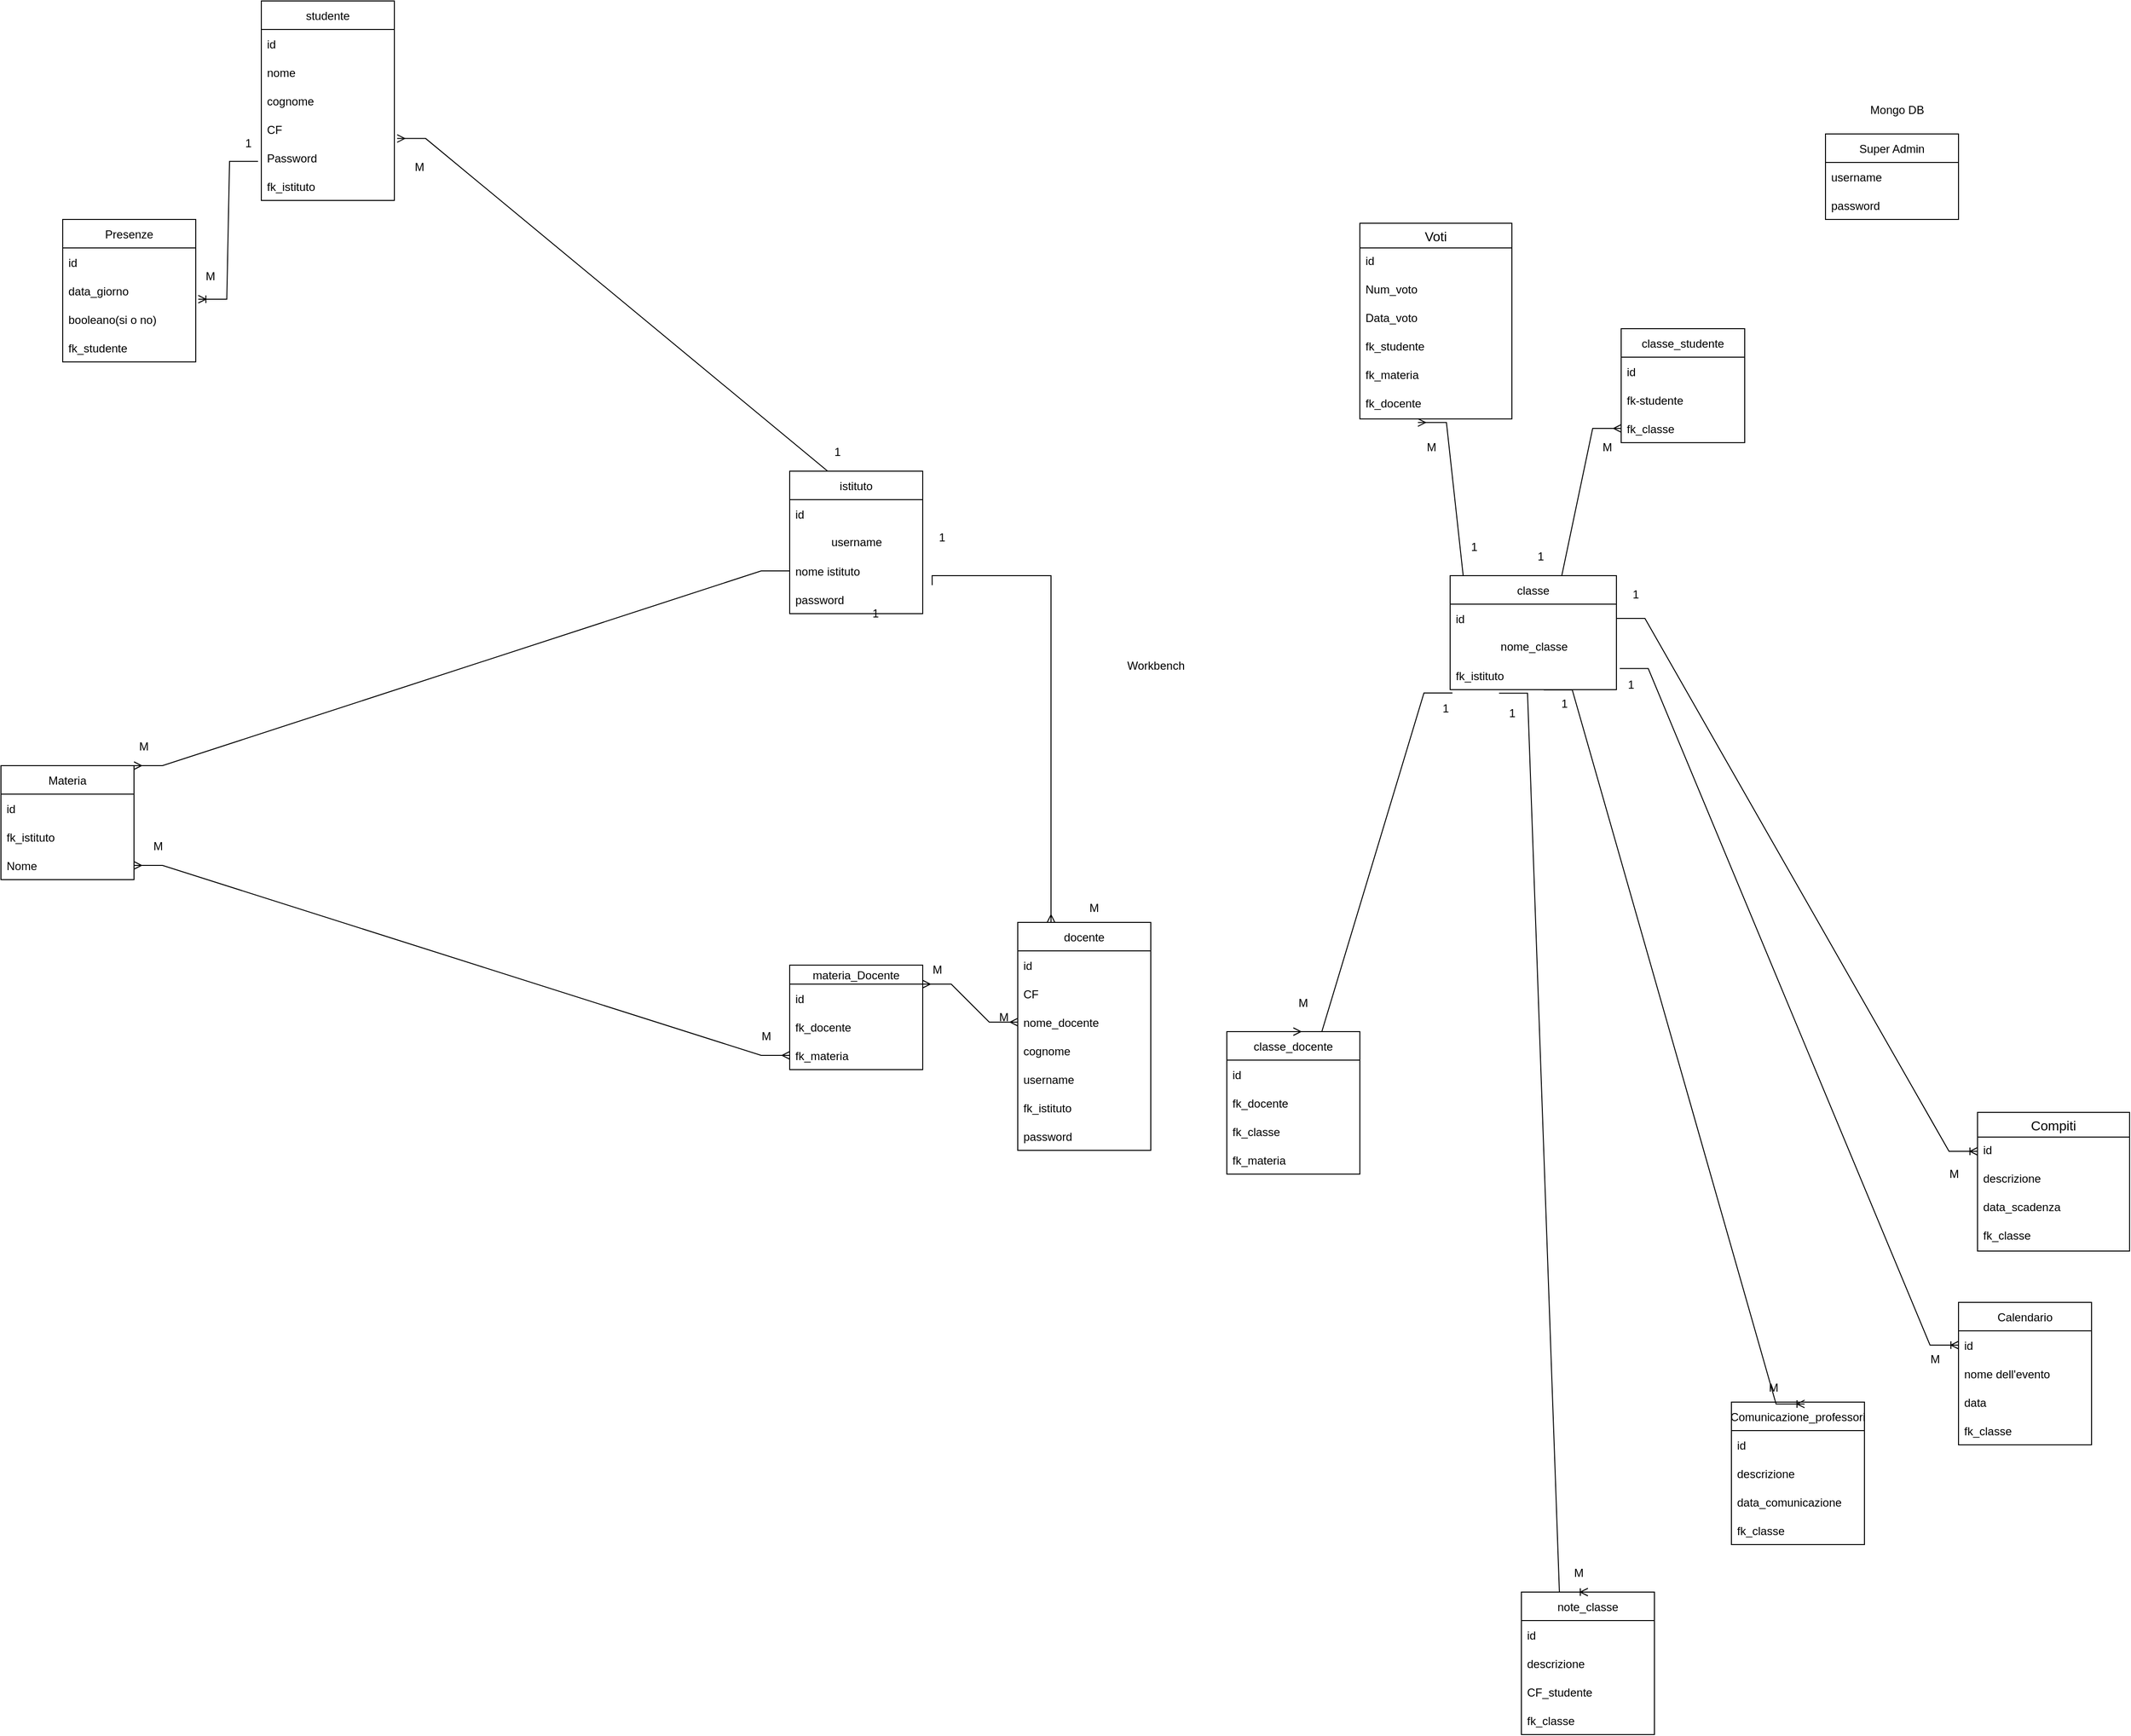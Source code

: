 <mxfile version="20.2.3" type="device"><diagram id="C5RBs43oDa-KdzZeNtuy" name="Page-1"><mxGraphModel dx="2714" dy="2233" grid="1" gridSize="10" guides="1" tooltips="1" connect="1" arrows="1" fold="1" page="1" pageScale="1" pageWidth="827" pageHeight="1169" math="0" shadow="0"><root><mxCell id="WIyWlLk6GJQsqaUBKTNV-0"/><mxCell id="WIyWlLk6GJQsqaUBKTNV-1" parent="WIyWlLk6GJQsqaUBKTNV-0"/><mxCell id="fjq5dF4KgkVTYX97j8_C-4" value="docente" style="swimlane;fontStyle=0;childLayout=stackLayout;horizontal=1;startSize=30;horizontalStack=0;resizeParent=1;resizeParentMax=0;resizeLast=0;collapsible=1;marginBottom=0;" parent="WIyWlLk6GJQsqaUBKTNV-1" vertex="1"><mxGeometry x="350" y="255" width="140" height="240" as="geometry"/></mxCell><mxCell id="fjq5dF4KgkVTYX97j8_C-5" value="id" style="text;strokeColor=none;fillColor=none;align=left;verticalAlign=middle;spacingLeft=4;spacingRight=4;overflow=hidden;points=[[0,0.5],[1,0.5]];portConstraint=eastwest;rotatable=0;" parent="fjq5dF4KgkVTYX97j8_C-4" vertex="1"><mxGeometry y="30" width="140" height="30" as="geometry"/></mxCell><mxCell id="p1tjohUE18QnZmXM48x7-30" value="CF" style="text;strokeColor=none;fillColor=none;align=left;verticalAlign=middle;spacingLeft=4;spacingRight=4;overflow=hidden;points=[[0,0.5],[1,0.5]];portConstraint=eastwest;rotatable=0;" parent="fjq5dF4KgkVTYX97j8_C-4" vertex="1"><mxGeometry y="60" width="140" height="30" as="geometry"/></mxCell><mxCell id="fjq5dF4KgkVTYX97j8_C-6" value="nome_docente" style="text;strokeColor=none;fillColor=none;align=left;verticalAlign=middle;spacingLeft=4;spacingRight=4;overflow=hidden;points=[[0,0.5],[1,0.5]];portConstraint=eastwest;rotatable=0;" parent="fjq5dF4KgkVTYX97j8_C-4" vertex="1"><mxGeometry y="90" width="140" height="30" as="geometry"/></mxCell><mxCell id="fjq5dF4KgkVTYX97j8_C-182" value="cognome" style="text;strokeColor=none;fillColor=none;align=left;verticalAlign=middle;spacingLeft=4;spacingRight=4;overflow=hidden;points=[[0,0.5],[1,0.5]];portConstraint=eastwest;rotatable=0;" parent="fjq5dF4KgkVTYX97j8_C-4" vertex="1"><mxGeometry y="120" width="140" height="30" as="geometry"/></mxCell><mxCell id="XNx52G3_tL3bW9g9YhxF-8" value="username" style="text;strokeColor=none;fillColor=none;align=left;verticalAlign=middle;spacingLeft=4;spacingRight=4;overflow=hidden;points=[[0,0.5],[1,0.5]];portConstraint=eastwest;rotatable=0;" parent="fjq5dF4KgkVTYX97j8_C-4" vertex="1"><mxGeometry y="150" width="140" height="30" as="geometry"/></mxCell><mxCell id="6UmcAQk3UVjFz3xHthNQ-10" value="fk_istituto" style="text;strokeColor=none;fillColor=none;align=left;verticalAlign=middle;spacingLeft=4;spacingRight=4;overflow=hidden;points=[[0,0.5],[1,0.5]];portConstraint=eastwest;rotatable=0;" parent="fjq5dF4KgkVTYX97j8_C-4" vertex="1"><mxGeometry y="180" width="140" height="30" as="geometry"/></mxCell><mxCell id="fjq5dF4KgkVTYX97j8_C-180" value="password" style="text;strokeColor=none;fillColor=none;align=left;verticalAlign=middle;spacingLeft=4;spacingRight=4;overflow=hidden;points=[[0,0.5],[1,0.5]];portConstraint=eastwest;rotatable=0;" parent="fjq5dF4KgkVTYX97j8_C-4" vertex="1"><mxGeometry y="210" width="140" height="30" as="geometry"/></mxCell><mxCell id="fjq5dF4KgkVTYX97j8_C-8" value="studente" style="swimlane;fontStyle=0;childLayout=stackLayout;horizontal=1;startSize=30;horizontalStack=0;resizeParent=1;resizeParentMax=0;resizeLast=0;collapsible=1;marginBottom=0;" parent="WIyWlLk6GJQsqaUBKTNV-1" vertex="1"><mxGeometry x="-446" y="-715" width="140" height="210" as="geometry"/></mxCell><mxCell id="fjq5dF4KgkVTYX97j8_C-9" value="id" style="text;strokeColor=none;fillColor=none;align=left;verticalAlign=middle;spacingLeft=4;spacingRight=4;overflow=hidden;points=[[0,0.5],[1,0.5]];portConstraint=eastwest;rotatable=0;" parent="fjq5dF4KgkVTYX97j8_C-8" vertex="1"><mxGeometry y="30" width="140" height="30" as="geometry"/></mxCell><mxCell id="XNx52G3_tL3bW9g9YhxF-1" value="nome" style="text;strokeColor=none;fillColor=none;align=left;verticalAlign=middle;spacingLeft=4;spacingRight=4;overflow=hidden;points=[[0,0.5],[1,0.5]];portConstraint=eastwest;rotatable=0;" parent="fjq5dF4KgkVTYX97j8_C-8" vertex="1"><mxGeometry y="60" width="140" height="30" as="geometry"/></mxCell><mxCell id="fjq5dF4KgkVTYX97j8_C-79" value="cognome" style="text;strokeColor=none;fillColor=none;align=left;verticalAlign=middle;spacingLeft=4;spacingRight=4;overflow=hidden;points=[[0,0.5],[1,0.5]];portConstraint=eastwest;rotatable=0;" parent="fjq5dF4KgkVTYX97j8_C-8" vertex="1"><mxGeometry y="90" width="140" height="30" as="geometry"/></mxCell><mxCell id="fjq5dF4KgkVTYX97j8_C-183" value="CF" style="text;strokeColor=none;fillColor=none;align=left;verticalAlign=middle;spacingLeft=4;spacingRight=4;overflow=hidden;points=[[0,0.5],[1,0.5]];portConstraint=eastwest;rotatable=0;" parent="fjq5dF4KgkVTYX97j8_C-8" vertex="1"><mxGeometry y="120" width="140" height="30" as="geometry"/></mxCell><mxCell id="p1tjohUE18QnZmXM48x7-31" value="Password" style="text;strokeColor=none;fillColor=none;align=left;verticalAlign=middle;spacingLeft=4;spacingRight=4;overflow=hidden;points=[[0,0.5],[1,0.5]];portConstraint=eastwest;rotatable=0;" parent="fjq5dF4KgkVTYX97j8_C-8" vertex="1"><mxGeometry y="150" width="140" height="30" as="geometry"/></mxCell><mxCell id="fjq5dF4KgkVTYX97j8_C-10" value="fk_istituto" style="text;strokeColor=none;fillColor=none;align=left;verticalAlign=middle;spacingLeft=4;spacingRight=4;overflow=hidden;points=[[0,0.5],[1,0.5]];portConstraint=eastwest;rotatable=0;" parent="fjq5dF4KgkVTYX97j8_C-8" vertex="1"><mxGeometry y="180" width="140" height="30" as="geometry"/></mxCell><mxCell id="fjq5dF4KgkVTYX97j8_C-12" value="istituto" style="swimlane;fontStyle=0;childLayout=stackLayout;horizontal=1;startSize=30;horizontalStack=0;resizeParent=1;resizeParentMax=0;resizeLast=0;collapsible=1;marginBottom=0;" parent="WIyWlLk6GJQsqaUBKTNV-1" vertex="1"><mxGeometry x="110" y="-220" width="140" height="150" as="geometry"/></mxCell><mxCell id="fjq5dF4KgkVTYX97j8_C-13" value="id" style="text;strokeColor=none;fillColor=none;align=left;verticalAlign=middle;spacingLeft=4;spacingRight=4;overflow=hidden;points=[[0,0.5],[1,0.5]];portConstraint=eastwest;rotatable=0;" parent="fjq5dF4KgkVTYX97j8_C-12" vertex="1"><mxGeometry y="30" width="140" height="30" as="geometry"/></mxCell><mxCell id="6UmcAQk3UVjFz3xHthNQ-2" value="username" style="text;html=1;align=center;verticalAlign=middle;resizable=0;points=[];autosize=1;strokeColor=none;fillColor=none;" parent="fjq5dF4KgkVTYX97j8_C-12" vertex="1"><mxGeometry y="60" width="140" height="30" as="geometry"/></mxCell><mxCell id="p1tjohUE18QnZmXM48x7-25" value="nome istituto" style="text;strokeColor=none;fillColor=none;align=left;verticalAlign=middle;spacingLeft=4;spacingRight=4;overflow=hidden;points=[[0,0.5],[1,0.5]];portConstraint=eastwest;rotatable=0;" parent="fjq5dF4KgkVTYX97j8_C-12" vertex="1"><mxGeometry y="90" width="140" height="30" as="geometry"/></mxCell><mxCell id="fjq5dF4KgkVTYX97j8_C-28" value="password" style="text;strokeColor=none;fillColor=none;align=left;verticalAlign=middle;spacingLeft=4;spacingRight=4;overflow=hidden;points=[[0,0.5],[1,0.5]];portConstraint=eastwest;rotatable=0;" parent="fjq5dF4KgkVTYX97j8_C-12" vertex="1"><mxGeometry y="120" width="140" height="30" as="geometry"/></mxCell><mxCell id="fjq5dF4KgkVTYX97j8_C-16" value="classe" style="swimlane;fontStyle=0;childLayout=stackLayout;horizontal=1;startSize=30;horizontalStack=0;resizeParent=1;resizeParentMax=0;resizeLast=0;collapsible=1;marginBottom=0;" parent="WIyWlLk6GJQsqaUBKTNV-1" vertex="1"><mxGeometry x="805" y="-110" width="175" height="120" as="geometry"/></mxCell><mxCell id="fjq5dF4KgkVTYX97j8_C-17" value="id" style="text;strokeColor=none;fillColor=none;align=left;verticalAlign=middle;spacingLeft=4;spacingRight=4;overflow=hidden;points=[[0,0.5],[1,0.5]];portConstraint=eastwest;rotatable=0;" parent="fjq5dF4KgkVTYX97j8_C-16" vertex="1"><mxGeometry y="30" width="175" height="30" as="geometry"/></mxCell><mxCell id="p1tjohUE18QnZmXM48x7-23" value="nome_classe" style="text;html=1;align=center;verticalAlign=middle;resizable=0;points=[];autosize=1;strokeColor=none;fillColor=none;" parent="fjq5dF4KgkVTYX97j8_C-16" vertex="1"><mxGeometry y="60" width="175" height="30" as="geometry"/></mxCell><mxCell id="fjq5dF4KgkVTYX97j8_C-78" value="fk_istituto" style="text;strokeColor=none;fillColor=none;align=left;verticalAlign=middle;spacingLeft=4;spacingRight=4;overflow=hidden;points=[[0,0.5],[1,0.5]];portConstraint=eastwest;rotatable=0;" parent="fjq5dF4KgkVTYX97j8_C-16" vertex="1"><mxGeometry y="90" width="175" height="30" as="geometry"/></mxCell><mxCell id="fjq5dF4KgkVTYX97j8_C-47" value="classe_docente" style="swimlane;fontStyle=0;childLayout=stackLayout;horizontal=1;startSize=30;horizontalStack=0;resizeParent=1;resizeParentMax=0;resizeLast=0;collapsible=1;marginBottom=0;" parent="WIyWlLk6GJQsqaUBKTNV-1" vertex="1"><mxGeometry x="570" y="370" width="140" height="150" as="geometry"/></mxCell><mxCell id="fjq5dF4KgkVTYX97j8_C-48" value="id" style="text;strokeColor=none;fillColor=none;align=left;verticalAlign=middle;spacingLeft=4;spacingRight=4;overflow=hidden;points=[[0,0.5],[1,0.5]];portConstraint=eastwest;rotatable=0;" parent="fjq5dF4KgkVTYX97j8_C-47" vertex="1"><mxGeometry y="30" width="140" height="30" as="geometry"/></mxCell><mxCell id="fjq5dF4KgkVTYX97j8_C-49" value="fk_docente" style="text;strokeColor=none;fillColor=none;align=left;verticalAlign=middle;spacingLeft=4;spacingRight=4;overflow=hidden;points=[[0,0.5],[1,0.5]];portConstraint=eastwest;rotatable=0;" parent="fjq5dF4KgkVTYX97j8_C-47" vertex="1"><mxGeometry y="60" width="140" height="30" as="geometry"/></mxCell><mxCell id="fjq5dF4KgkVTYX97j8_C-50" value="fk_classe" style="text;strokeColor=none;fillColor=none;align=left;verticalAlign=middle;spacingLeft=4;spacingRight=4;overflow=hidden;points=[[0,0.5],[1,0.5]];portConstraint=eastwest;rotatable=0;" parent="fjq5dF4KgkVTYX97j8_C-47" vertex="1"><mxGeometry y="90" width="140" height="30" as="geometry"/></mxCell><mxCell id="VFPvH1N0BXJY3HFoSoJd-13" value="fk_materia" style="text;strokeColor=none;fillColor=none;align=left;verticalAlign=middle;spacingLeft=4;spacingRight=4;overflow=hidden;points=[[0,0.5],[1,0.5]];portConstraint=eastwest;rotatable=0;" vertex="1" parent="fjq5dF4KgkVTYX97j8_C-47"><mxGeometry y="120" width="140" height="30" as="geometry"/></mxCell><mxCell id="fjq5dF4KgkVTYX97j8_C-68" value="classe_studente" style="swimlane;fontStyle=0;childLayout=stackLayout;horizontal=1;startSize=30;horizontalStack=0;resizeParent=1;resizeParentMax=0;resizeLast=0;collapsible=1;marginBottom=0;" parent="WIyWlLk6GJQsqaUBKTNV-1" vertex="1"><mxGeometry x="985" y="-370" width="130" height="120" as="geometry"/></mxCell><mxCell id="fjq5dF4KgkVTYX97j8_C-69" value="id" style="text;strokeColor=none;fillColor=none;align=left;verticalAlign=middle;spacingLeft=4;spacingRight=4;overflow=hidden;points=[[0,0.5],[1,0.5]];portConstraint=eastwest;rotatable=0;" parent="fjq5dF4KgkVTYX97j8_C-68" vertex="1"><mxGeometry y="30" width="130" height="30" as="geometry"/></mxCell><mxCell id="fjq5dF4KgkVTYX97j8_C-70" value="fk-studente" style="text;strokeColor=none;fillColor=none;align=left;verticalAlign=middle;spacingLeft=4;spacingRight=4;overflow=hidden;points=[[0,0.5],[1,0.5]];portConstraint=eastwest;rotatable=0;" parent="fjq5dF4KgkVTYX97j8_C-68" vertex="1"><mxGeometry y="60" width="130" height="30" as="geometry"/></mxCell><mxCell id="fjq5dF4KgkVTYX97j8_C-71" value="fk_classe" style="text;strokeColor=none;fillColor=none;align=left;verticalAlign=middle;spacingLeft=4;spacingRight=4;overflow=hidden;points=[[0,0.5],[1,0.5]];portConstraint=eastwest;rotatable=0;" parent="fjq5dF4KgkVTYX97j8_C-68" vertex="1"><mxGeometry y="90" width="130" height="30" as="geometry"/></mxCell><mxCell id="fjq5dF4KgkVTYX97j8_C-75" value="M" style="text;html=1;align=center;verticalAlign=middle;resizable=0;points=[];autosize=1;strokeColor=none;fillColor=none;" parent="WIyWlLk6GJQsqaUBKTNV-1" vertex="1"><mxGeometry x="955" y="-260" width="30" height="30" as="geometry"/></mxCell><mxCell id="fjq5dF4KgkVTYX97j8_C-87" value="Voti" style="swimlane;fontStyle=0;childLayout=stackLayout;horizontal=1;startSize=26;horizontalStack=0;resizeParent=1;resizeParentMax=0;resizeLast=0;collapsible=1;marginBottom=0;align=center;fontSize=14;" parent="WIyWlLk6GJQsqaUBKTNV-1" vertex="1"><mxGeometry x="710" y="-481" width="160" height="206" as="geometry"/></mxCell><mxCell id="fjq5dF4KgkVTYX97j8_C-88" value="id" style="text;strokeColor=none;fillColor=none;spacingLeft=4;spacingRight=4;overflow=hidden;rotatable=0;points=[[0,0.5],[1,0.5]];portConstraint=eastwest;fontSize=12;" parent="fjq5dF4KgkVTYX97j8_C-87" vertex="1"><mxGeometry y="26" width="160" height="30" as="geometry"/></mxCell><mxCell id="VFPvH1N0BXJY3HFoSoJd-5" value="Num_voto" style="text;strokeColor=none;fillColor=none;spacingLeft=4;spacingRight=4;overflow=hidden;rotatable=0;points=[[0,0.5],[1,0.5]];portConstraint=eastwest;fontSize=12;" vertex="1" parent="fjq5dF4KgkVTYX97j8_C-87"><mxGeometry y="56" width="160" height="30" as="geometry"/></mxCell><mxCell id="fjq5dF4KgkVTYX97j8_C-112" value="Data_voto" style="text;strokeColor=none;fillColor=none;spacingLeft=4;spacingRight=4;overflow=hidden;rotatable=0;points=[[0,0.5],[1,0.5]];portConstraint=eastwest;fontSize=12;" parent="fjq5dF4KgkVTYX97j8_C-87" vertex="1"><mxGeometry y="86" width="160" height="30" as="geometry"/></mxCell><mxCell id="fjq5dF4KgkVTYX97j8_C-177" value="fk_studente" style="text;strokeColor=none;fillColor=none;spacingLeft=4;spacingRight=4;overflow=hidden;rotatable=0;points=[[0,0.5],[1,0.5]];portConstraint=eastwest;fontSize=12;" parent="fjq5dF4KgkVTYX97j8_C-87" vertex="1"><mxGeometry y="116" width="160" height="30" as="geometry"/></mxCell><mxCell id="VFPvH1N0BXJY3HFoSoJd-7" value="fk_materia" style="text;strokeColor=none;fillColor=none;spacingLeft=4;spacingRight=4;overflow=hidden;rotatable=0;points=[[0,0.5],[1,0.5]];portConstraint=eastwest;fontSize=12;" vertex="1" parent="fjq5dF4KgkVTYX97j8_C-87"><mxGeometry y="146" width="160" height="30" as="geometry"/></mxCell><mxCell id="fjq5dF4KgkVTYX97j8_C-89" value="fk_docente" style="text;strokeColor=none;fillColor=none;spacingLeft=4;spacingRight=4;overflow=hidden;rotatable=0;points=[[0,0.5],[1,0.5]];portConstraint=eastwest;fontSize=12;" parent="fjq5dF4KgkVTYX97j8_C-87" vertex="1"><mxGeometry y="176" width="160" height="30" as="geometry"/></mxCell><mxCell id="fjq5dF4KgkVTYX97j8_C-98" value="Materia" style="swimlane;fontStyle=0;childLayout=stackLayout;horizontal=1;startSize=30;horizontalStack=0;resizeParent=1;resizeParentMax=0;resizeLast=0;collapsible=1;marginBottom=0;" parent="WIyWlLk6GJQsqaUBKTNV-1" vertex="1"><mxGeometry x="-720" y="90" width="140" height="120" as="geometry"/></mxCell><mxCell id="fjq5dF4KgkVTYX97j8_C-99" value="id" style="text;strokeColor=none;fillColor=none;align=left;verticalAlign=middle;spacingLeft=4;spacingRight=4;overflow=hidden;points=[[0,0.5],[1,0.5]];portConstraint=eastwest;rotatable=0;" parent="fjq5dF4KgkVTYX97j8_C-98" vertex="1"><mxGeometry y="30" width="140" height="30" as="geometry"/></mxCell><mxCell id="6UmcAQk3UVjFz3xHthNQ-5" value="fk_istituto" style="text;strokeColor=none;fillColor=none;align=left;verticalAlign=middle;spacingLeft=4;spacingRight=4;overflow=hidden;points=[[0,0.5],[1,0.5]];portConstraint=eastwest;rotatable=0;" parent="fjq5dF4KgkVTYX97j8_C-98" vertex="1"><mxGeometry y="60" width="140" height="30" as="geometry"/></mxCell><mxCell id="fjq5dF4KgkVTYX97j8_C-100" value="Nome" style="text;strokeColor=none;fillColor=none;align=left;verticalAlign=middle;spacingLeft=4;spacingRight=4;overflow=hidden;points=[[0,0.5],[1,0.5]];portConstraint=eastwest;rotatable=0;" parent="fjq5dF4KgkVTYX97j8_C-98" vertex="1"><mxGeometry y="90" width="140" height="30" as="geometry"/></mxCell><mxCell id="fjq5dF4KgkVTYX97j8_C-108" value="M" style="text;html=1;align=center;verticalAlign=middle;resizable=0;points=[];autosize=1;strokeColor=none;fillColor=none;" parent="WIyWlLk6GJQsqaUBKTNV-1" vertex="1"><mxGeometry x="250" y="290" width="30" height="30" as="geometry"/></mxCell><mxCell id="fjq5dF4KgkVTYX97j8_C-117" value="Presenze" style="swimlane;fontStyle=0;childLayout=stackLayout;horizontal=1;startSize=30;horizontalStack=0;resizeParent=1;resizeParentMax=0;resizeLast=0;collapsible=1;marginBottom=0;" parent="WIyWlLk6GJQsqaUBKTNV-1" vertex="1"><mxGeometry x="-655" y="-485" width="140" height="150" as="geometry"/></mxCell><mxCell id="fjq5dF4KgkVTYX97j8_C-118" value="id" style="text;strokeColor=none;fillColor=none;align=left;verticalAlign=middle;spacingLeft=4;spacingRight=4;overflow=hidden;points=[[0,0.5],[1,0.5]];portConstraint=eastwest;rotatable=0;" parent="fjq5dF4KgkVTYX97j8_C-117" vertex="1"><mxGeometry y="30" width="140" height="30" as="geometry"/></mxCell><mxCell id="fjq5dF4KgkVTYX97j8_C-119" value="data_giorno" style="text;strokeColor=none;fillColor=none;align=left;verticalAlign=middle;spacingLeft=4;spacingRight=4;overflow=hidden;points=[[0,0.5],[1,0.5]];portConstraint=eastwest;rotatable=0;" parent="fjq5dF4KgkVTYX97j8_C-117" vertex="1"><mxGeometry y="60" width="140" height="30" as="geometry"/></mxCell><mxCell id="fjq5dF4KgkVTYX97j8_C-124" value="booleano(si o no)" style="text;strokeColor=none;fillColor=none;align=left;verticalAlign=middle;spacingLeft=4;spacingRight=4;overflow=hidden;points=[[0,0.5],[1,0.5]];portConstraint=eastwest;rotatable=0;" parent="fjq5dF4KgkVTYX97j8_C-117" vertex="1"><mxGeometry y="90" width="140" height="30" as="geometry"/></mxCell><mxCell id="fjq5dF4KgkVTYX97j8_C-120" value="fk_studente" style="text;strokeColor=none;fillColor=none;align=left;verticalAlign=middle;spacingLeft=4;spacingRight=4;overflow=hidden;points=[[0,0.5],[1,0.5]];portConstraint=eastwest;rotatable=0;" parent="fjq5dF4KgkVTYX97j8_C-117" vertex="1"><mxGeometry y="120" width="140" height="30" as="geometry"/></mxCell><mxCell id="fjq5dF4KgkVTYX97j8_C-122" value="1" style="text;html=1;align=center;verticalAlign=middle;resizable=0;points=[];autosize=1;strokeColor=none;fillColor=none;" parent="WIyWlLk6GJQsqaUBKTNV-1" vertex="1"><mxGeometry x="-475" y="-580" width="30" height="30" as="geometry"/></mxCell><mxCell id="fjq5dF4KgkVTYX97j8_C-123" value="M" style="text;html=1;align=center;verticalAlign=middle;resizable=0;points=[];autosize=1;strokeColor=none;fillColor=none;" parent="WIyWlLk6GJQsqaUBKTNV-1" vertex="1"><mxGeometry x="-515" y="-440" width="30" height="30" as="geometry"/></mxCell><mxCell id="fjq5dF4KgkVTYX97j8_C-126" value="Compiti" style="swimlane;fontStyle=0;childLayout=stackLayout;horizontal=1;startSize=26;horizontalStack=0;resizeParent=1;resizeParentMax=0;resizeLast=0;collapsible=1;marginBottom=0;align=center;fontSize=14;" parent="WIyWlLk6GJQsqaUBKTNV-1" vertex="1"><mxGeometry x="1360" y="455" width="160" height="146" as="geometry"/></mxCell><mxCell id="fjq5dF4KgkVTYX97j8_C-127" value="id" style="text;strokeColor=none;fillColor=none;spacingLeft=4;spacingRight=4;overflow=hidden;rotatable=0;points=[[0,0.5],[1,0.5]];portConstraint=eastwest;fontSize=12;" parent="fjq5dF4KgkVTYX97j8_C-126" vertex="1"><mxGeometry y="26" width="160" height="30" as="geometry"/></mxCell><mxCell id="fjq5dF4KgkVTYX97j8_C-128" value="descrizione" style="text;strokeColor=none;fillColor=none;spacingLeft=4;spacingRight=4;overflow=hidden;rotatable=0;points=[[0,0.5],[1,0.5]];portConstraint=eastwest;fontSize=12;" parent="fjq5dF4KgkVTYX97j8_C-126" vertex="1"><mxGeometry y="56" width="160" height="30" as="geometry"/></mxCell><mxCell id="fjq5dF4KgkVTYX97j8_C-129" value="data_scadenza" style="text;strokeColor=none;fillColor=none;spacingLeft=4;spacingRight=4;overflow=hidden;rotatable=0;points=[[0,0.5],[1,0.5]];portConstraint=eastwest;fontSize=12;" parent="fjq5dF4KgkVTYX97j8_C-126" vertex="1"><mxGeometry y="86" width="160" height="30" as="geometry"/></mxCell><mxCell id="fjq5dF4KgkVTYX97j8_C-137" value="fk_classe" style="text;strokeColor=none;fillColor=none;spacingLeft=4;spacingRight=4;overflow=hidden;rotatable=0;points=[[0,0.5],[1,0.5]];portConstraint=eastwest;fontSize=12;" parent="fjq5dF4KgkVTYX97j8_C-126" vertex="1"><mxGeometry y="116" width="160" height="30" as="geometry"/></mxCell><mxCell id="fjq5dF4KgkVTYX97j8_C-130" value="" style="edgeStyle=entityRelationEdgeStyle;fontSize=12;html=1;endArrow=ERoneToMany;rounded=0;exitX=1;exitY=0.5;exitDx=0;exitDy=0;entryX=0;entryY=0.5;entryDx=0;entryDy=0;" parent="WIyWlLk6GJQsqaUBKTNV-1" source="fjq5dF4KgkVTYX97j8_C-17" target="fjq5dF4KgkVTYX97j8_C-127" edge="1"><mxGeometry width="100" height="100" relative="1" as="geometry"><mxPoint x="960" y="545" as="sourcePoint"/><mxPoint x="1120" y="735" as="targetPoint"/></mxGeometry></mxCell><mxCell id="fjq5dF4KgkVTYX97j8_C-131" value="M" style="text;html=1;align=center;verticalAlign=middle;resizable=0;points=[];autosize=1;strokeColor=none;fillColor=none;" parent="WIyWlLk6GJQsqaUBKTNV-1" vertex="1"><mxGeometry x="1320" y="505" width="30" height="30" as="geometry"/></mxCell><mxCell id="fjq5dF4KgkVTYX97j8_C-132" value="1" style="text;html=1;align=center;verticalAlign=middle;resizable=0;points=[];autosize=1;strokeColor=none;fillColor=none;" parent="WIyWlLk6GJQsqaUBKTNV-1" vertex="1"><mxGeometry x="910" y="10" width="30" height="30" as="geometry"/></mxCell><mxCell id="fjq5dF4KgkVTYX97j8_C-133" value="Calendario" style="swimlane;fontStyle=0;childLayout=stackLayout;horizontal=1;startSize=30;horizontalStack=0;resizeParent=1;resizeParentMax=0;resizeLast=0;collapsible=1;marginBottom=0;" parent="WIyWlLk6GJQsqaUBKTNV-1" vertex="1"><mxGeometry x="1340" y="655" width="140" height="150" as="geometry"/></mxCell><mxCell id="fjq5dF4KgkVTYX97j8_C-134" value="id" style="text;strokeColor=none;fillColor=none;align=left;verticalAlign=middle;spacingLeft=4;spacingRight=4;overflow=hidden;points=[[0,0.5],[1,0.5]];portConstraint=eastwest;rotatable=0;" parent="fjq5dF4KgkVTYX97j8_C-133" vertex="1"><mxGeometry y="30" width="140" height="30" as="geometry"/></mxCell><mxCell id="fjq5dF4KgkVTYX97j8_C-135" value="nome dell'evento" style="text;strokeColor=none;fillColor=none;align=left;verticalAlign=middle;spacingLeft=4;spacingRight=4;overflow=hidden;points=[[0,0.5],[1,0.5]];portConstraint=eastwest;rotatable=0;" parent="fjq5dF4KgkVTYX97j8_C-133" vertex="1"><mxGeometry y="60" width="140" height="30" as="geometry"/></mxCell><mxCell id="fjq5dF4KgkVTYX97j8_C-136" value="data" style="text;strokeColor=none;fillColor=none;align=left;verticalAlign=middle;spacingLeft=4;spacingRight=4;overflow=hidden;points=[[0,0.5],[1,0.5]];portConstraint=eastwest;rotatable=0;" parent="fjq5dF4KgkVTYX97j8_C-133" vertex="1"><mxGeometry y="90" width="140" height="30" as="geometry"/></mxCell><mxCell id="fjq5dF4KgkVTYX97j8_C-139" value="fk_classe" style="text;strokeColor=none;fillColor=none;align=left;verticalAlign=middle;spacingLeft=4;spacingRight=4;overflow=hidden;points=[[0,0.5],[1,0.5]];portConstraint=eastwest;rotatable=0;" parent="fjq5dF4KgkVTYX97j8_C-133" vertex="1"><mxGeometry y="120" width="140" height="30" as="geometry"/></mxCell><mxCell id="fjq5dF4KgkVTYX97j8_C-138" value="" style="edgeStyle=entityRelationEdgeStyle;fontSize=12;html=1;endArrow=ERoneToMany;rounded=0;exitX=1.02;exitY=0.26;exitDx=0;exitDy=0;exitPerimeter=0;entryX=0;entryY=0.5;entryDx=0;entryDy=0;startArrow=none;" parent="WIyWlLk6GJQsqaUBKTNV-1" source="fjq5dF4KgkVTYX97j8_C-78" target="fjq5dF4KgkVTYX97j8_C-134" edge="1"><mxGeometry width="100" height="100" relative="1" as="geometry"><mxPoint x="890" y="730" as="sourcePoint"/><mxPoint x="990" y="630" as="targetPoint"/></mxGeometry></mxCell><mxCell id="fjq5dF4KgkVTYX97j8_C-141" value="M" style="text;html=1;align=center;verticalAlign=middle;resizable=0;points=[];autosize=1;strokeColor=none;fillColor=none;" parent="WIyWlLk6GJQsqaUBKTNV-1" vertex="1"><mxGeometry x="1300" y="700" width="30" height="30" as="geometry"/></mxCell><mxCell id="fjq5dF4KgkVTYX97j8_C-142" value="Comunicazione_professori" style="swimlane;fontStyle=0;childLayout=stackLayout;horizontal=1;startSize=30;horizontalStack=0;resizeParent=1;resizeParentMax=0;resizeLast=0;collapsible=1;marginBottom=0;" parent="WIyWlLk6GJQsqaUBKTNV-1" vertex="1"><mxGeometry x="1101" y="760" width="140" height="150" as="geometry"/></mxCell><mxCell id="fjq5dF4KgkVTYX97j8_C-143" value="id" style="text;strokeColor=none;fillColor=none;align=left;verticalAlign=middle;spacingLeft=4;spacingRight=4;overflow=hidden;points=[[0,0.5],[1,0.5]];portConstraint=eastwest;rotatable=0;" parent="fjq5dF4KgkVTYX97j8_C-142" vertex="1"><mxGeometry y="30" width="140" height="30" as="geometry"/></mxCell><mxCell id="fjq5dF4KgkVTYX97j8_C-156" value="descrizione" style="text;strokeColor=none;fillColor=none;align=left;verticalAlign=middle;spacingLeft=4;spacingRight=4;overflow=hidden;points=[[0,0.5],[1,0.5]];portConstraint=eastwest;rotatable=0;" parent="fjq5dF4KgkVTYX97j8_C-142" vertex="1"><mxGeometry y="60" width="140" height="30" as="geometry"/></mxCell><mxCell id="KIjn9kEzISu1ey0WSGDs-1" value="data_comunicazione" style="text;strokeColor=none;fillColor=none;align=left;verticalAlign=middle;spacingLeft=4;spacingRight=4;overflow=hidden;points=[[0,0.5],[1,0.5]];portConstraint=eastwest;rotatable=0;" parent="fjq5dF4KgkVTYX97j8_C-142" vertex="1"><mxGeometry y="90" width="140" height="30" as="geometry"/></mxCell><mxCell id="fjq5dF4KgkVTYX97j8_C-144" value="fk_classe" style="text;strokeColor=none;fillColor=none;align=left;verticalAlign=middle;spacingLeft=4;spacingRight=4;overflow=hidden;points=[[0,0.5],[1,0.5]];portConstraint=eastwest;rotatable=0;" parent="fjq5dF4KgkVTYX97j8_C-142" vertex="1"><mxGeometry y="120" width="140" height="30" as="geometry"/></mxCell><mxCell id="fjq5dF4KgkVTYX97j8_C-140" value="1" style="text;html=1;align=center;verticalAlign=middle;resizable=0;points=[];autosize=1;strokeColor=none;fillColor=none;" parent="WIyWlLk6GJQsqaUBKTNV-1" vertex="1"><mxGeometry x="980" y="-10" width="30" height="30" as="geometry"/></mxCell><mxCell id="fjq5dF4KgkVTYX97j8_C-147" value="" style="edgeStyle=entityRelationEdgeStyle;fontSize=12;html=1;endArrow=ERoneToMany;rounded=0;exitX=0.563;exitY=1.007;exitDx=0;exitDy=0;exitPerimeter=0;entryX=0.55;entryY=0.013;entryDx=0;entryDy=0;entryPerimeter=0;" parent="WIyWlLk6GJQsqaUBKTNV-1" source="fjq5dF4KgkVTYX97j8_C-78" target="fjq5dF4KgkVTYX97j8_C-142" edge="1"><mxGeometry width="100" height="100" relative="1" as="geometry"><mxPoint x="880" y="800" as="sourcePoint"/><mxPoint x="1080" y="720" as="targetPoint"/></mxGeometry></mxCell><mxCell id="fjq5dF4KgkVTYX97j8_C-148" value="1" style="text;html=1;align=center;verticalAlign=middle;resizable=0;points=[];autosize=1;strokeColor=none;fillColor=none;" parent="WIyWlLk6GJQsqaUBKTNV-1" vertex="1"><mxGeometry x="855" y="20" width="30" height="30" as="geometry"/></mxCell><mxCell id="fjq5dF4KgkVTYX97j8_C-149" value="M" style="text;html=1;align=center;verticalAlign=middle;resizable=0;points=[];autosize=1;strokeColor=none;fillColor=none;" parent="WIyWlLk6GJQsqaUBKTNV-1" vertex="1"><mxGeometry x="1130" y="730" width="30" height="30" as="geometry"/></mxCell><mxCell id="fjq5dF4KgkVTYX97j8_C-151" value="note_classe" style="swimlane;fontStyle=0;childLayout=stackLayout;horizontal=1;startSize=30;horizontalStack=0;resizeParent=1;resizeParentMax=0;resizeLast=0;collapsible=1;marginBottom=0;" parent="WIyWlLk6GJQsqaUBKTNV-1" vertex="1"><mxGeometry x="880" y="960" width="140" height="150" as="geometry"/></mxCell><mxCell id="fjq5dF4KgkVTYX97j8_C-152" value="id" style="text;strokeColor=none;fillColor=none;align=left;verticalAlign=middle;spacingLeft=4;spacingRight=4;overflow=hidden;points=[[0,0.5],[1,0.5]];portConstraint=eastwest;rotatable=0;" parent="fjq5dF4KgkVTYX97j8_C-151" vertex="1"><mxGeometry y="30" width="140" height="30" as="geometry"/></mxCell><mxCell id="fjq5dF4KgkVTYX97j8_C-158" value="descrizione" style="text;strokeColor=none;fillColor=none;align=left;verticalAlign=middle;spacingLeft=4;spacingRight=4;overflow=hidden;points=[[0,0.5],[1,0.5]];portConstraint=eastwest;rotatable=0;" parent="fjq5dF4KgkVTYX97j8_C-151" vertex="1"><mxGeometry y="60" width="140" height="30" as="geometry"/></mxCell><mxCell id="f7pxHh6RRapUlrtqLOPc-1" value="CF_studente" style="text;strokeColor=none;fillColor=none;align=left;verticalAlign=middle;spacingLeft=4;spacingRight=4;overflow=hidden;points=[[0,0.5],[1,0.5]];portConstraint=eastwest;rotatable=0;" parent="fjq5dF4KgkVTYX97j8_C-151" vertex="1"><mxGeometry y="90" width="140" height="30" as="geometry"/></mxCell><mxCell id="fjq5dF4KgkVTYX97j8_C-154" value="fk_classe" style="text;strokeColor=none;fillColor=none;align=left;verticalAlign=middle;spacingLeft=4;spacingRight=4;overflow=hidden;points=[[0,0.5],[1,0.5]];portConstraint=eastwest;rotatable=0;" parent="fjq5dF4KgkVTYX97j8_C-151" vertex="1"><mxGeometry y="120" width="140" height="30" as="geometry"/></mxCell><mxCell id="fjq5dF4KgkVTYX97j8_C-157" value="" style="edgeStyle=entityRelationEdgeStyle;fontSize=12;html=1;endArrow=ERoneToMany;rounded=0;entryX=0.5;entryY=0;entryDx=0;entryDy=0;exitX=0.294;exitY=1.127;exitDx=0;exitDy=0;exitPerimeter=0;" parent="WIyWlLk6GJQsqaUBKTNV-1" source="fjq5dF4KgkVTYX97j8_C-78" target="fjq5dF4KgkVTYX97j8_C-151" edge="1"><mxGeometry width="100" height="100" relative="1" as="geometry"><mxPoint x="840" y="563" as="sourcePoint"/><mxPoint x="1000" y="870" as="targetPoint"/></mxGeometry></mxCell><mxCell id="fjq5dF4KgkVTYX97j8_C-159" value="M" style="text;html=1;align=center;verticalAlign=middle;resizable=0;points=[];autosize=1;strokeColor=none;fillColor=none;" parent="WIyWlLk6GJQsqaUBKTNV-1" vertex="1"><mxGeometry x="925" y="925" width="30" height="30" as="geometry"/></mxCell><mxCell id="fjq5dF4KgkVTYX97j8_C-162" value="materia_Docente" style="swimlane;fontStyle=0;childLayout=stackLayout;horizontal=1;startSize=20;horizontalStack=0;resizeParent=1;resizeParentMax=0;resizeLast=0;collapsible=1;marginBottom=0;" parent="WIyWlLk6GJQsqaUBKTNV-1" vertex="1"><mxGeometry x="110" y="300" width="140" height="110" as="geometry"/></mxCell><mxCell id="fjq5dF4KgkVTYX97j8_C-163" value="id" style="text;strokeColor=none;fillColor=none;align=left;verticalAlign=middle;spacingLeft=4;spacingRight=4;overflow=hidden;points=[[0,0.5],[1,0.5]];portConstraint=eastwest;rotatable=0;" parent="fjq5dF4KgkVTYX97j8_C-162" vertex="1"><mxGeometry y="20" width="140" height="30" as="geometry"/></mxCell><mxCell id="fjq5dF4KgkVTYX97j8_C-164" value="fk_docente" style="text;strokeColor=none;fillColor=none;align=left;verticalAlign=middle;spacingLeft=4;spacingRight=4;overflow=hidden;points=[[0,0.5],[1,0.5]];portConstraint=eastwest;rotatable=0;" parent="fjq5dF4KgkVTYX97j8_C-162" vertex="1"><mxGeometry y="50" width="140" height="30" as="geometry"/></mxCell><mxCell id="fjq5dF4KgkVTYX97j8_C-165" value="fk_materia" style="text;strokeColor=none;fillColor=none;align=left;verticalAlign=middle;spacingLeft=4;spacingRight=4;overflow=hidden;points=[[0,0.5],[1,0.5]];portConstraint=eastwest;rotatable=0;" parent="fjq5dF4KgkVTYX97j8_C-162" vertex="1"><mxGeometry y="80" width="140" height="30" as="geometry"/></mxCell><mxCell id="fjq5dF4KgkVTYX97j8_C-166" value="" style="edgeStyle=entityRelationEdgeStyle;fontSize=12;html=1;endArrow=ERmany;startArrow=ERmany;rounded=0;exitX=1;exitY=0.5;exitDx=0;exitDy=0;" parent="WIyWlLk6GJQsqaUBKTNV-1" source="fjq5dF4KgkVTYX97j8_C-100" target="fjq5dF4KgkVTYX97j8_C-165" edge="1"><mxGeometry width="100" height="100" relative="1" as="geometry"><mxPoint x="110" y="578" as="sourcePoint"/><mxPoint x="210" y="478" as="targetPoint"/></mxGeometry></mxCell><mxCell id="fjq5dF4KgkVTYX97j8_C-167" value="M" style="text;html=1;align=center;verticalAlign=middle;resizable=0;points=[];autosize=1;strokeColor=none;fillColor=none;" parent="WIyWlLk6GJQsqaUBKTNV-1" vertex="1"><mxGeometry x="-570" y="160" width="30" height="30" as="geometry"/></mxCell><mxCell id="fjq5dF4KgkVTYX97j8_C-168" value="M" style="text;html=1;align=center;verticalAlign=middle;resizable=0;points=[];autosize=1;strokeColor=none;fillColor=none;" parent="WIyWlLk6GJQsqaUBKTNV-1" vertex="1"><mxGeometry x="70" y="360" width="30" height="30" as="geometry"/></mxCell><mxCell id="fjq5dF4KgkVTYX97j8_C-169" value="" style="edgeStyle=entityRelationEdgeStyle;fontSize=12;html=1;endArrow=ERmany;startArrow=ERmany;rounded=0;entryX=0;entryY=0.5;entryDx=0;entryDy=0;" parent="WIyWlLk6GJQsqaUBKTNV-1" target="fjq5dF4KgkVTYX97j8_C-6" edge="1"><mxGeometry width="100" height="100" relative="1" as="geometry"><mxPoint x="250" y="320" as="sourcePoint"/><mxPoint x="260" y="250" as="targetPoint"/></mxGeometry></mxCell><mxCell id="fjq5dF4KgkVTYX97j8_C-170" value="M" style="text;html=1;align=center;verticalAlign=middle;resizable=0;points=[];autosize=1;strokeColor=none;fillColor=none;" parent="WIyWlLk6GJQsqaUBKTNV-1" vertex="1"><mxGeometry x="320" y="340" width="30" height="30" as="geometry"/></mxCell><mxCell id="fjq5dF4KgkVTYX97j8_C-171" value="Super Admin" style="swimlane;fontStyle=0;childLayout=stackLayout;horizontal=1;startSize=30;horizontalStack=0;resizeParent=1;resizeParentMax=0;resizeLast=0;collapsible=1;marginBottom=0;" parent="WIyWlLk6GJQsqaUBKTNV-1" vertex="1"><mxGeometry x="1200" y="-575" width="140" height="90" as="geometry"/></mxCell><mxCell id="fjq5dF4KgkVTYX97j8_C-172" value="username" style="text;strokeColor=none;fillColor=none;align=left;verticalAlign=middle;spacingLeft=4;spacingRight=4;overflow=hidden;points=[[0,0.5],[1,0.5]];portConstraint=eastwest;rotatable=0;" parent="fjq5dF4KgkVTYX97j8_C-171" vertex="1"><mxGeometry y="30" width="140" height="30" as="geometry"/></mxCell><mxCell id="fjq5dF4KgkVTYX97j8_C-173" value="password" style="text;strokeColor=none;fillColor=none;align=left;verticalAlign=middle;spacingLeft=4;spacingRight=4;overflow=hidden;points=[[0,0.5],[1,0.5]];portConstraint=eastwest;rotatable=0;" parent="fjq5dF4KgkVTYX97j8_C-171" vertex="1"><mxGeometry y="60" width="140" height="30" as="geometry"/></mxCell><mxCell id="fjq5dF4KgkVTYX97j8_C-175" value="Mongo DB" style="text;html=1;align=center;verticalAlign=middle;resizable=0;points=[];autosize=1;strokeColor=none;fillColor=none;" parent="WIyWlLk6GJQsqaUBKTNV-1" vertex="1"><mxGeometry x="1235" y="-615" width="80" height="30" as="geometry"/></mxCell><mxCell id="fjq5dF4KgkVTYX97j8_C-176" value="Workbench" style="text;html=1;align=center;verticalAlign=middle;resizable=0;points=[];autosize=1;strokeColor=none;fillColor=none;" parent="WIyWlLk6GJQsqaUBKTNV-1" vertex="1"><mxGeometry x="455" y="-30" width="80" height="30" as="geometry"/></mxCell><mxCell id="fjq5dF4KgkVTYX97j8_C-202" value="M" style="text;html=1;align=center;verticalAlign=middle;resizable=0;points=[];autosize=1;strokeColor=none;fillColor=none;" parent="WIyWlLk6GJQsqaUBKTNV-1" vertex="1"><mxGeometry x="415" y="225" width="30" height="30" as="geometry"/></mxCell><mxCell id="p1tjohUE18QnZmXM48x7-24" value="1" style="text;html=1;align=center;verticalAlign=middle;resizable=0;points=[];autosize=1;strokeColor=none;fillColor=none;" parent="WIyWlLk6GJQsqaUBKTNV-1" vertex="1"><mxGeometry x="985" y="-105" width="30" height="30" as="geometry"/></mxCell><mxCell id="MDrMK4FtGMPRcnIiXjds-1" value="" style="edgeStyle=entityRelationEdgeStyle;fontSize=12;html=1;endArrow=ERoneToMany;rounded=0;exitX=0.852;exitY=1.129;exitDx=0;exitDy=0;exitPerimeter=0;entryX=1.019;entryY=-0.2;entryDx=0;entryDy=0;entryPerimeter=0;" parent="WIyWlLk6GJQsqaUBKTNV-1" source="fjq5dF4KgkVTYX97j8_C-122" target="fjq5dF4KgkVTYX97j8_C-124" edge="1"><mxGeometry width="100" height="100" relative="1" as="geometry"><mxPoint x="-485" y="-385" as="sourcePoint"/><mxPoint x="-385" y="-485" as="targetPoint"/></mxGeometry></mxCell><mxCell id="6UmcAQk3UVjFz3xHthNQ-0" value="" style="edgeStyle=entityRelationEdgeStyle;fontSize=12;html=1;endArrow=ERmany;rounded=0;exitX=0;exitY=0.5;exitDx=0;exitDy=0;entryX=1;entryY=0;entryDx=0;entryDy=0;" parent="WIyWlLk6GJQsqaUBKTNV-1" source="p1tjohUE18QnZmXM48x7-25" target="fjq5dF4KgkVTYX97j8_C-98" edge="1"><mxGeometry width="100" height="100" relative="1" as="geometry"><mxPoint x="-340" y="80" as="sourcePoint"/><mxPoint x="-240" y="-20" as="targetPoint"/></mxGeometry></mxCell><mxCell id="6UmcAQk3UVjFz3xHthNQ-1" value="M" style="text;html=1;align=center;verticalAlign=middle;resizable=0;points=[];autosize=1;strokeColor=none;fillColor=none;" parent="WIyWlLk6GJQsqaUBKTNV-1" vertex="1"><mxGeometry x="-585" y="55" width="30" height="30" as="geometry"/></mxCell><mxCell id="6UmcAQk3UVjFz3xHthNQ-3" value="" style="edgeStyle=orthogonalEdgeStyle;fontSize=12;html=1;endArrow=ERmany;rounded=0;exitX=1.071;exitY=0;exitDx=0;exitDy=0;exitPerimeter=0;entryX=0.25;entryY=0;entryDx=0;entryDy=0;" parent="WIyWlLk6GJQsqaUBKTNV-1" source="fjq5dF4KgkVTYX97j8_C-28" target="fjq5dF4KgkVTYX97j8_C-4" edge="1"><mxGeometry width="100" height="100" relative="1" as="geometry"><mxPoint x="-10" y="80" as="sourcePoint"/><mxPoint x="90" y="-20" as="targetPoint"/></mxGeometry></mxCell><mxCell id="6UmcAQk3UVjFz3xHthNQ-4" value="1" style="text;html=1;align=center;verticalAlign=middle;resizable=0;points=[];autosize=1;strokeColor=none;fillColor=none;" parent="WIyWlLk6GJQsqaUBKTNV-1" vertex="1"><mxGeometry x="255" y="-165" width="30" height="30" as="geometry"/></mxCell><mxCell id="hFR_vjx7WZi7s8EcSI81-4" value="1" style="text;html=1;align=center;verticalAlign=middle;resizable=0;points=[];autosize=1;strokeColor=none;fillColor=none;" parent="WIyWlLk6GJQsqaUBKTNV-1" vertex="1"><mxGeometry x="185" y="-85" width="30" height="30" as="geometry"/></mxCell><mxCell id="XNx52G3_tL3bW9g9YhxF-0" value="" style="edgeStyle=entityRelationEdgeStyle;fontSize=12;html=1;endArrow=ERmany;rounded=0;exitX=0.5;exitY=0;exitDx=0;exitDy=0;entryX=1.021;entryY=-0.173;entryDx=0;entryDy=0;entryPerimeter=0;" parent="WIyWlLk6GJQsqaUBKTNV-1" source="fjq5dF4KgkVTYX97j8_C-12" target="p1tjohUE18QnZmXM48x7-31" edge="1"><mxGeometry width="100" height="100" relative="1" as="geometry"><mxPoint x="-5" y="-396" as="sourcePoint"/><mxPoint x="95" y="-496" as="targetPoint"/></mxGeometry></mxCell><mxCell id="XNx52G3_tL3bW9g9YhxF-2" value="1" style="text;html=1;align=center;verticalAlign=middle;resizable=0;points=[];autosize=1;strokeColor=none;fillColor=none;" parent="WIyWlLk6GJQsqaUBKTNV-1" vertex="1"><mxGeometry x="145" y="-255" width="30" height="30" as="geometry"/></mxCell><mxCell id="XNx52G3_tL3bW9g9YhxF-3" value="M" style="text;html=1;align=center;verticalAlign=middle;resizable=0;points=[];autosize=1;strokeColor=none;fillColor=none;" parent="WIyWlLk6GJQsqaUBKTNV-1" vertex="1"><mxGeometry x="-295" y="-555" width="30" height="30" as="geometry"/></mxCell><mxCell id="VFPvH1N0BXJY3HFoSoJd-0" value="" style="edgeStyle=entityRelationEdgeStyle;fontSize=12;html=1;endArrow=ERmany;rounded=0;exitX=0.5;exitY=0;exitDx=0;exitDy=0;entryX=0;entryY=0.5;entryDx=0;entryDy=0;" edge="1" parent="WIyWlLk6GJQsqaUBKTNV-1" source="fjq5dF4KgkVTYX97j8_C-16" target="fjq5dF4KgkVTYX97j8_C-71"><mxGeometry width="100" height="100" relative="1" as="geometry"><mxPoint x="1090" y="-220" as="sourcePoint"/><mxPoint x="1190" y="-320" as="targetPoint"/></mxGeometry></mxCell><mxCell id="VFPvH1N0BXJY3HFoSoJd-1" value="1" style="text;html=1;align=center;verticalAlign=middle;resizable=0;points=[];autosize=1;strokeColor=none;fillColor=none;" vertex="1" parent="WIyWlLk6GJQsqaUBKTNV-1"><mxGeometry x="885" y="-145" width="30" height="30" as="geometry"/></mxCell><mxCell id="VFPvH1N0BXJY3HFoSoJd-2" value="" style="edgeStyle=entityRelationEdgeStyle;fontSize=12;html=1;endArrow=ERmany;rounded=0;exitX=0.25;exitY=0;exitDx=0;exitDy=0;entryX=0.382;entryY=1.127;entryDx=0;entryDy=0;entryPerimeter=0;" edge="1" parent="WIyWlLk6GJQsqaUBKTNV-1" source="fjq5dF4KgkVTYX97j8_C-16" target="fjq5dF4KgkVTYX97j8_C-89"><mxGeometry width="100" height="100" relative="1" as="geometry"><mxPoint x="620" y="-195" as="sourcePoint"/><mxPoint x="720" y="-295" as="targetPoint"/></mxGeometry></mxCell><mxCell id="VFPvH1N0BXJY3HFoSoJd-3" value="1" style="text;html=1;align=center;verticalAlign=middle;resizable=0;points=[];autosize=1;strokeColor=none;fillColor=none;" vertex="1" parent="WIyWlLk6GJQsqaUBKTNV-1"><mxGeometry x="815" y="-155" width="30" height="30" as="geometry"/></mxCell><mxCell id="VFPvH1N0BXJY3HFoSoJd-4" value="M" style="text;html=1;align=center;verticalAlign=middle;resizable=0;points=[];autosize=1;strokeColor=none;fillColor=none;" vertex="1" parent="WIyWlLk6GJQsqaUBKTNV-1"><mxGeometry x="770" y="-260" width="30" height="30" as="geometry"/></mxCell><mxCell id="VFPvH1N0BXJY3HFoSoJd-9" value="" style="edgeStyle=entityRelationEdgeStyle;fontSize=12;html=1;endArrow=ERmany;rounded=0;exitX=0.014;exitY=1.118;exitDx=0;exitDy=0;exitPerimeter=0;entryX=0.5;entryY=0;entryDx=0;entryDy=0;" edge="1" parent="WIyWlLk6GJQsqaUBKTNV-1" source="fjq5dF4KgkVTYX97j8_C-78" target="fjq5dF4KgkVTYX97j8_C-47"><mxGeometry width="100" height="100" relative="1" as="geometry"><mxPoint x="715" y="290" as="sourcePoint"/><mxPoint x="815" y="190" as="targetPoint"/></mxGeometry></mxCell><mxCell id="VFPvH1N0BXJY3HFoSoJd-10" value="1" style="text;html=1;align=center;verticalAlign=middle;resizable=0;points=[];autosize=1;strokeColor=none;fillColor=none;" vertex="1" parent="WIyWlLk6GJQsqaUBKTNV-1"><mxGeometry x="785" y="15" width="30" height="30" as="geometry"/></mxCell><mxCell id="VFPvH1N0BXJY3HFoSoJd-11" value="M" style="text;html=1;align=center;verticalAlign=middle;resizable=0;points=[];autosize=1;strokeColor=none;fillColor=none;" vertex="1" parent="WIyWlLk6GJQsqaUBKTNV-1"><mxGeometry x="635" y="325" width="30" height="30" as="geometry"/></mxCell></root></mxGraphModel></diagram></mxfile>